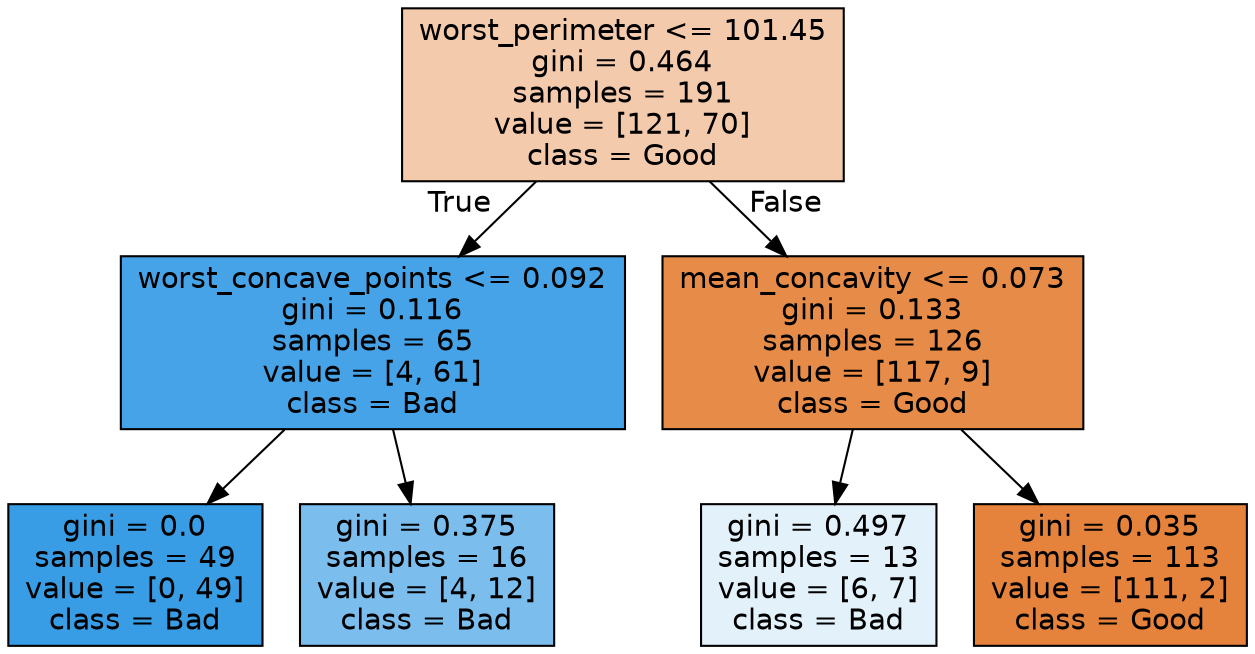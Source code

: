 digraph Tree {
node [shape=box, style="filled", color="black", fontname="helvetica"] ;
edge [fontname="helvetica"] ;
0 [label="worst_perimeter <= 101.45\ngini = 0.464\nsamples = 191\nvalue = [121, 70]\nclass = Good", fillcolor="#f4caac"] ;
1 [label="worst_concave_points <= 0.092\ngini = 0.116\nsamples = 65\nvalue = [4, 61]\nclass = Bad", fillcolor="#46a3e7"] ;
0 -> 1 [labeldistance=2.5, labelangle=45, headlabel="True"] ;
2 [label="gini = 0.0\nsamples = 49\nvalue = [0, 49]\nclass = Bad", fillcolor="#399de5"] ;
1 -> 2 ;
3 [label="gini = 0.375\nsamples = 16\nvalue = [4, 12]\nclass = Bad", fillcolor="#7bbeee"] ;
1 -> 3 ;
4 [label="mean_concavity <= 0.073\ngini = 0.133\nsamples = 126\nvalue = [117, 9]\nclass = Good", fillcolor="#e78b48"] ;
0 -> 4 [labeldistance=2.5, labelangle=-45, headlabel="False"] ;
5 [label="gini = 0.497\nsamples = 13\nvalue = [6, 7]\nclass = Bad", fillcolor="#e3f1fb"] ;
4 -> 5 ;
6 [label="gini = 0.035\nsamples = 113\nvalue = [111, 2]\nclass = Good", fillcolor="#e5833d"] ;
4 -> 6 ;
}